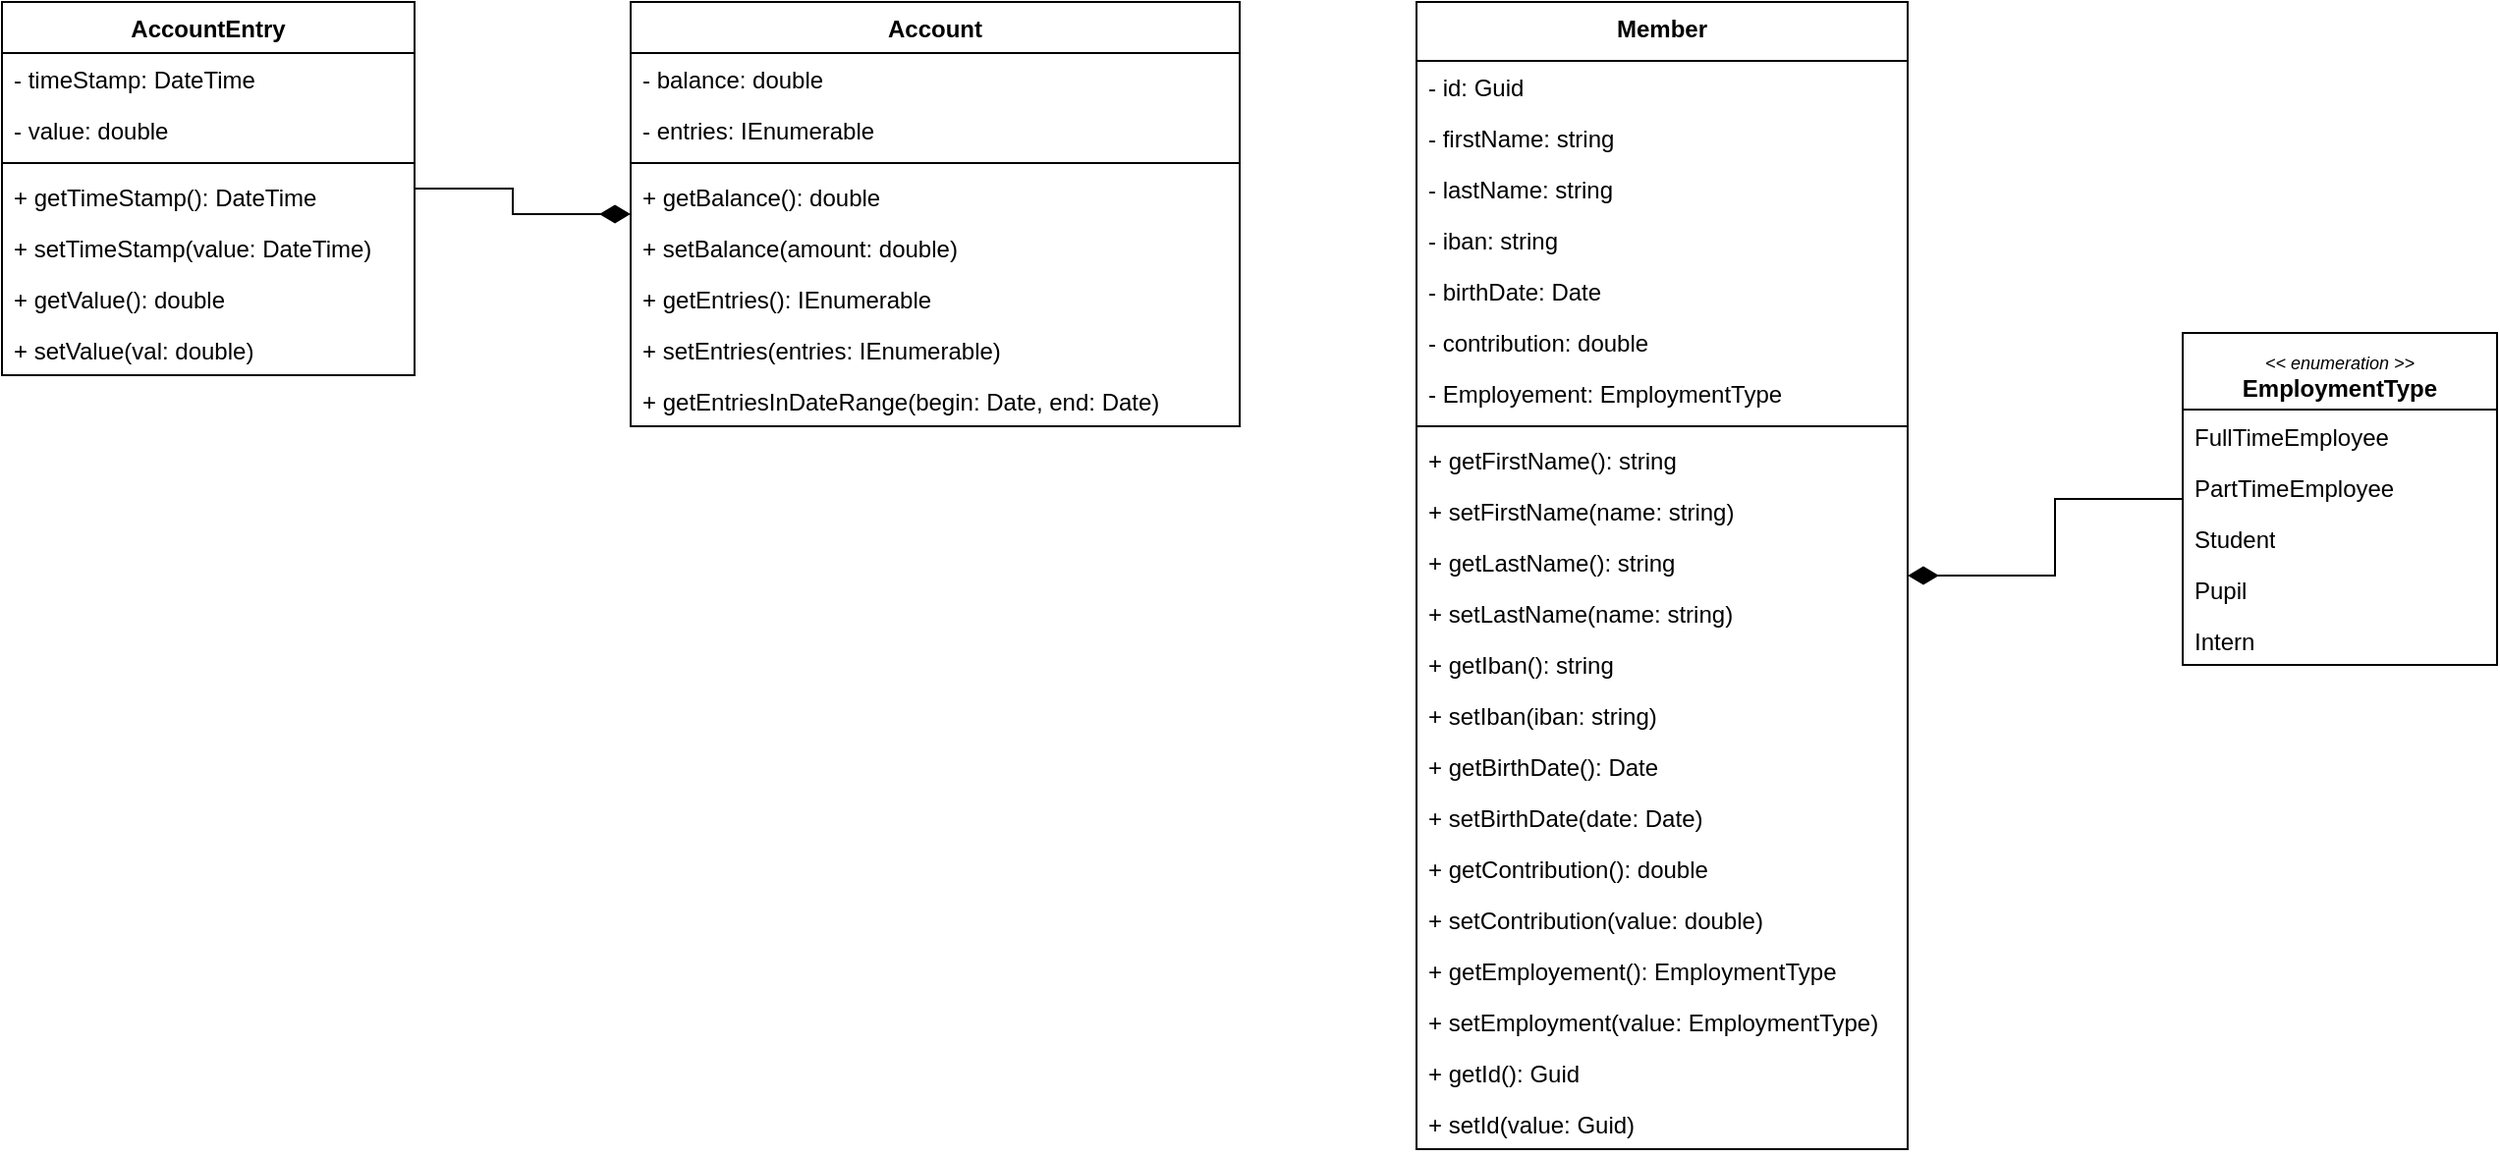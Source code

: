 <mxfile version="22.1.16" type="device">
  <diagram name="Page-1" id="3UGfqpSkEmoeIo3SocfT">
    <mxGraphModel dx="2261" dy="746" grid="1" gridSize="10" guides="1" tooltips="1" connect="1" arrows="1" fold="1" page="1" pageScale="1" pageWidth="827" pageHeight="1169" math="0" shadow="0">
      <root>
        <mxCell id="0" />
        <mxCell id="1" parent="0" />
        <mxCell id="c9hrzuOqn92rKUBjG_E1-17" value="Member" style="swimlane;fontStyle=1;align=center;verticalAlign=top;childLayout=stackLayout;horizontal=1;startSize=30;horizontalStack=0;resizeParent=1;resizeParentMax=0;resizeLast=0;collapsible=1;marginBottom=0;whiteSpace=wrap;html=1;" parent="1" vertex="1">
          <mxGeometry x="190" y="140" width="250" height="584" as="geometry">
            <mxRectangle x="334" y="240" width="70" height="30" as="alternateBounds" />
          </mxGeometry>
        </mxCell>
        <mxCell id="THmzbvR01mty7QHqaG7T-1" value="- id: Guid" style="text;strokeColor=none;fillColor=none;align=left;verticalAlign=top;spacingLeft=4;spacingRight=4;overflow=hidden;rotatable=0;points=[[0,0.5],[1,0.5]];portConstraint=eastwest;whiteSpace=wrap;html=1;" vertex="1" parent="c9hrzuOqn92rKUBjG_E1-17">
          <mxGeometry y="30" width="250" height="26" as="geometry" />
        </mxCell>
        <mxCell id="c9hrzuOqn92rKUBjG_E1-18" value="- firstName: string" style="text;strokeColor=none;fillColor=none;align=left;verticalAlign=top;spacingLeft=4;spacingRight=4;overflow=hidden;rotatable=0;points=[[0,0.5],[1,0.5]];portConstraint=eastwest;whiteSpace=wrap;html=1;" parent="c9hrzuOqn92rKUBjG_E1-17" vertex="1">
          <mxGeometry y="56" width="250" height="26" as="geometry" />
        </mxCell>
        <mxCell id="c9hrzuOqn92rKUBjG_E1-25" value="- lastName: string" style="text;strokeColor=none;fillColor=none;align=left;verticalAlign=top;spacingLeft=4;spacingRight=4;overflow=hidden;rotatable=0;points=[[0,0.5],[1,0.5]];portConstraint=eastwest;whiteSpace=wrap;html=1;" parent="c9hrzuOqn92rKUBjG_E1-17" vertex="1">
          <mxGeometry y="82" width="250" height="26" as="geometry" />
        </mxCell>
        <mxCell id="c9hrzuOqn92rKUBjG_E1-26" value="- iban: string" style="text;strokeColor=none;fillColor=none;align=left;verticalAlign=top;spacingLeft=4;spacingRight=4;overflow=hidden;rotatable=0;points=[[0,0.5],[1,0.5]];portConstraint=eastwest;whiteSpace=wrap;html=1;" parent="c9hrzuOqn92rKUBjG_E1-17" vertex="1">
          <mxGeometry y="108" width="250" height="26" as="geometry" />
        </mxCell>
        <mxCell id="c9hrzuOqn92rKUBjG_E1-29" value="- birthDate: Date" style="text;strokeColor=none;fillColor=none;align=left;verticalAlign=top;spacingLeft=4;spacingRight=4;overflow=hidden;rotatable=0;points=[[0,0.5],[1,0.5]];portConstraint=eastwest;whiteSpace=wrap;html=1;" parent="c9hrzuOqn92rKUBjG_E1-17" vertex="1">
          <mxGeometry y="134" width="250" height="26" as="geometry" />
        </mxCell>
        <mxCell id="VNLOEZIUipvBL4JHx6kv-1" value="- contribution: double" style="text;strokeColor=none;fillColor=none;align=left;verticalAlign=top;spacingLeft=4;spacingRight=4;overflow=hidden;rotatable=0;points=[[0,0.5],[1,0.5]];portConstraint=eastwest;whiteSpace=wrap;html=1;" parent="c9hrzuOqn92rKUBjG_E1-17" vertex="1">
          <mxGeometry y="160" width="250" height="26" as="geometry" />
        </mxCell>
        <mxCell id="JQuOyQ6E8V43TqgNk2PF-10" value="- Employement: EmploymentType" style="text;strokeColor=none;fillColor=none;align=left;verticalAlign=top;spacingLeft=4;spacingRight=4;overflow=hidden;rotatable=0;points=[[0,0.5],[1,0.5]];portConstraint=eastwest;whiteSpace=wrap;html=1;" parent="c9hrzuOqn92rKUBjG_E1-17" vertex="1">
          <mxGeometry y="186" width="250" height="26" as="geometry" />
        </mxCell>
        <mxCell id="c9hrzuOqn92rKUBjG_E1-19" value="" style="line;strokeWidth=1;fillColor=none;align=left;verticalAlign=middle;spacingTop=-1;spacingLeft=3;spacingRight=3;rotatable=0;labelPosition=right;points=[];portConstraint=eastwest;strokeColor=inherit;" parent="c9hrzuOqn92rKUBjG_E1-17" vertex="1">
          <mxGeometry y="212" width="250" height="8" as="geometry" />
        </mxCell>
        <mxCell id="c9hrzuOqn92rKUBjG_E1-20" value="+ getFirstName(): string" style="text;strokeColor=none;fillColor=none;align=left;verticalAlign=top;spacingLeft=4;spacingRight=4;overflow=hidden;rotatable=0;points=[[0,0.5],[1,0.5]];portConstraint=eastwest;whiteSpace=wrap;html=1;" parent="c9hrzuOqn92rKUBjG_E1-17" vertex="1">
          <mxGeometry y="220" width="250" height="26" as="geometry" />
        </mxCell>
        <mxCell id="c9hrzuOqn92rKUBjG_E1-66" value="+ setFirstName(name: string)" style="text;strokeColor=none;fillColor=none;align=left;verticalAlign=top;spacingLeft=4;spacingRight=4;overflow=hidden;rotatable=0;points=[[0,0.5],[1,0.5]];portConstraint=eastwest;whiteSpace=wrap;html=1;" parent="c9hrzuOqn92rKUBjG_E1-17" vertex="1">
          <mxGeometry y="246" width="250" height="26" as="geometry" />
        </mxCell>
        <mxCell id="c9hrzuOqn92rKUBjG_E1-67" value="+ getLastName(): string" style="text;strokeColor=none;fillColor=none;align=left;verticalAlign=top;spacingLeft=4;spacingRight=4;overflow=hidden;rotatable=0;points=[[0,0.5],[1,0.5]];portConstraint=eastwest;whiteSpace=wrap;html=1;" parent="c9hrzuOqn92rKUBjG_E1-17" vertex="1">
          <mxGeometry y="272" width="250" height="26" as="geometry" />
        </mxCell>
        <mxCell id="c9hrzuOqn92rKUBjG_E1-68" value="+ setLastName(name: string)" style="text;strokeColor=none;fillColor=none;align=left;verticalAlign=top;spacingLeft=4;spacingRight=4;overflow=hidden;rotatable=0;points=[[0,0.5],[1,0.5]];portConstraint=eastwest;whiteSpace=wrap;html=1;" parent="c9hrzuOqn92rKUBjG_E1-17" vertex="1">
          <mxGeometry y="298" width="250" height="26" as="geometry" />
        </mxCell>
        <mxCell id="c9hrzuOqn92rKUBjG_E1-69" value="+ getIban(): string" style="text;strokeColor=none;fillColor=none;align=left;verticalAlign=top;spacingLeft=4;spacingRight=4;overflow=hidden;rotatable=0;points=[[0,0.5],[1,0.5]];portConstraint=eastwest;whiteSpace=wrap;html=1;" parent="c9hrzuOqn92rKUBjG_E1-17" vertex="1">
          <mxGeometry y="324" width="250" height="26" as="geometry" />
        </mxCell>
        <mxCell id="c9hrzuOqn92rKUBjG_E1-70" value="+ setIban(iban: string)" style="text;strokeColor=none;fillColor=none;align=left;verticalAlign=top;spacingLeft=4;spacingRight=4;overflow=hidden;rotatable=0;points=[[0,0.5],[1,0.5]];portConstraint=eastwest;whiteSpace=wrap;html=1;" parent="c9hrzuOqn92rKUBjG_E1-17" vertex="1">
          <mxGeometry y="350" width="250" height="26" as="geometry" />
        </mxCell>
        <mxCell id="c9hrzuOqn92rKUBjG_E1-71" value="+ getBirthDate(): Date" style="text;strokeColor=none;fillColor=none;align=left;verticalAlign=top;spacingLeft=4;spacingRight=4;overflow=hidden;rotatable=0;points=[[0,0.5],[1,0.5]];portConstraint=eastwest;whiteSpace=wrap;html=1;" parent="c9hrzuOqn92rKUBjG_E1-17" vertex="1">
          <mxGeometry y="376" width="250" height="26" as="geometry" />
        </mxCell>
        <mxCell id="c9hrzuOqn92rKUBjG_E1-72" value="+ setBirthDate(date: Date)" style="text;strokeColor=none;fillColor=none;align=left;verticalAlign=top;spacingLeft=4;spacingRight=4;overflow=hidden;rotatable=0;points=[[0,0.5],[1,0.5]];portConstraint=eastwest;whiteSpace=wrap;html=1;" parent="c9hrzuOqn92rKUBjG_E1-17" vertex="1">
          <mxGeometry y="402" width="250" height="26" as="geometry" />
        </mxCell>
        <mxCell id="c9hrzuOqn92rKUBjG_E1-73" value="+ getContribution(): double" style="text;strokeColor=none;fillColor=none;align=left;verticalAlign=top;spacingLeft=4;spacingRight=4;overflow=hidden;rotatable=0;points=[[0,0.5],[1,0.5]];portConstraint=eastwest;whiteSpace=wrap;html=1;" parent="c9hrzuOqn92rKUBjG_E1-17" vertex="1">
          <mxGeometry y="428" width="250" height="26" as="geometry" />
        </mxCell>
        <mxCell id="JQuOyQ6E8V43TqgNk2PF-1" value="+ setContribution(value: double)" style="text;strokeColor=none;fillColor=none;align=left;verticalAlign=top;spacingLeft=4;spacingRight=4;overflow=hidden;rotatable=0;points=[[0,0.5],[1,0.5]];portConstraint=eastwest;whiteSpace=wrap;html=1;" parent="c9hrzuOqn92rKUBjG_E1-17" vertex="1">
          <mxGeometry y="454" width="250" height="26" as="geometry" />
        </mxCell>
        <mxCell id="JQuOyQ6E8V43TqgNk2PF-13" value="+ getEmployement(): EmploymentType" style="text;strokeColor=none;fillColor=none;align=left;verticalAlign=top;spacingLeft=4;spacingRight=4;overflow=hidden;rotatable=0;points=[[0,0.5],[1,0.5]];portConstraint=eastwest;whiteSpace=wrap;html=1;" parent="c9hrzuOqn92rKUBjG_E1-17" vertex="1">
          <mxGeometry y="480" width="250" height="26" as="geometry" />
        </mxCell>
        <mxCell id="JQuOyQ6E8V43TqgNk2PF-14" value="+ setEmployment(value: EmploymentType)" style="text;strokeColor=none;fillColor=none;align=left;verticalAlign=top;spacingLeft=4;spacingRight=4;overflow=hidden;rotatable=0;points=[[0,0.5],[1,0.5]];portConstraint=eastwest;whiteSpace=wrap;html=1;" parent="c9hrzuOqn92rKUBjG_E1-17" vertex="1">
          <mxGeometry y="506" width="250" height="26" as="geometry" />
        </mxCell>
        <mxCell id="THmzbvR01mty7QHqaG7T-3" value="+ getId(): Guid" style="text;strokeColor=none;fillColor=none;align=left;verticalAlign=top;spacingLeft=4;spacingRight=4;overflow=hidden;rotatable=0;points=[[0,0.5],[1,0.5]];portConstraint=eastwest;whiteSpace=wrap;html=1;" vertex="1" parent="c9hrzuOqn92rKUBjG_E1-17">
          <mxGeometry y="532" width="250" height="26" as="geometry" />
        </mxCell>
        <mxCell id="THmzbvR01mty7QHqaG7T-2" value="+ setId(value: Guid)" style="text;strokeColor=none;fillColor=none;align=left;verticalAlign=top;spacingLeft=4;spacingRight=4;overflow=hidden;rotatable=0;points=[[0,0.5],[1,0.5]];portConstraint=eastwest;whiteSpace=wrap;html=1;" vertex="1" parent="c9hrzuOqn92rKUBjG_E1-17">
          <mxGeometry y="558" width="250" height="26" as="geometry" />
        </mxCell>
        <mxCell id="c9hrzuOqn92rKUBjG_E1-79" value="Account" style="swimlane;fontStyle=1;align=center;verticalAlign=top;childLayout=stackLayout;horizontal=1;startSize=26;horizontalStack=0;resizeParent=1;resizeParentMax=0;resizeLast=0;collapsible=1;marginBottom=0;whiteSpace=wrap;html=1;" parent="1" vertex="1">
          <mxGeometry x="-210" y="140" width="310" height="216" as="geometry">
            <mxRectangle x="334" y="240" width="70" height="30" as="alternateBounds" />
          </mxGeometry>
        </mxCell>
        <mxCell id="c9hrzuOqn92rKUBjG_E1-80" value="- balance: double" style="text;strokeColor=none;fillColor=none;align=left;verticalAlign=top;spacingLeft=4;spacingRight=4;overflow=hidden;rotatable=0;points=[[0,0.5],[1,0.5]];portConstraint=eastwest;whiteSpace=wrap;html=1;" parent="c9hrzuOqn92rKUBjG_E1-79" vertex="1">
          <mxGeometry y="26" width="310" height="26" as="geometry" />
        </mxCell>
        <mxCell id="JQuOyQ6E8V43TqgNk2PF-25" value="- entries: IEnumerable" style="text;strokeColor=none;fillColor=none;align=left;verticalAlign=top;spacingLeft=4;spacingRight=4;overflow=hidden;rotatable=0;points=[[0,0.5],[1,0.5]];portConstraint=eastwest;whiteSpace=wrap;html=1;" parent="c9hrzuOqn92rKUBjG_E1-79" vertex="1">
          <mxGeometry y="52" width="310" height="26" as="geometry" />
        </mxCell>
        <mxCell id="c9hrzuOqn92rKUBjG_E1-81" value="" style="line;strokeWidth=1;fillColor=none;align=left;verticalAlign=middle;spacingTop=-1;spacingLeft=3;spacingRight=3;rotatable=0;labelPosition=right;points=[];portConstraint=eastwest;strokeColor=inherit;" parent="c9hrzuOqn92rKUBjG_E1-79" vertex="1">
          <mxGeometry y="78" width="310" height="8" as="geometry" />
        </mxCell>
        <mxCell id="c9hrzuOqn92rKUBjG_E1-82" value="+ getBalance(): double" style="text;strokeColor=none;fillColor=none;align=left;verticalAlign=top;spacingLeft=4;spacingRight=4;overflow=hidden;rotatable=0;points=[[0,0.5],[1,0.5]];portConstraint=eastwest;whiteSpace=wrap;html=1;" parent="c9hrzuOqn92rKUBjG_E1-79" vertex="1">
          <mxGeometry y="86" width="310" height="26" as="geometry" />
        </mxCell>
        <mxCell id="c9hrzuOqn92rKUBjG_E1-83" value="+ setBalance(amount: double)" style="text;strokeColor=none;fillColor=none;align=left;verticalAlign=top;spacingLeft=4;spacingRight=4;overflow=hidden;rotatable=0;points=[[0,0.5],[1,0.5]];portConstraint=eastwest;whiteSpace=wrap;html=1;" parent="c9hrzuOqn92rKUBjG_E1-79" vertex="1">
          <mxGeometry y="112" width="310" height="26" as="geometry" />
        </mxCell>
        <mxCell id="JQuOyQ6E8V43TqgNk2PF-26" value="+ getEntries(): IEnumerable" style="text;strokeColor=none;fillColor=none;align=left;verticalAlign=top;spacingLeft=4;spacingRight=4;overflow=hidden;rotatable=0;points=[[0,0.5],[1,0.5]];portConstraint=eastwest;whiteSpace=wrap;html=1;" parent="c9hrzuOqn92rKUBjG_E1-79" vertex="1">
          <mxGeometry y="138" width="310" height="26" as="geometry" />
        </mxCell>
        <mxCell id="JQuOyQ6E8V43TqgNk2PF-27" value="+ setEntries(entries: IEnumerable)" style="text;strokeColor=none;fillColor=none;align=left;verticalAlign=top;spacingLeft=4;spacingRight=4;overflow=hidden;rotatable=0;points=[[0,0.5],[1,0.5]];portConstraint=eastwest;whiteSpace=wrap;html=1;" parent="c9hrzuOqn92rKUBjG_E1-79" vertex="1">
          <mxGeometry y="164" width="310" height="26" as="geometry" />
        </mxCell>
        <mxCell id="c9hrzuOqn92rKUBjG_E1-84" value="+ getEntriesInDateRange(begin: Date, end: Date)" style="text;strokeColor=none;fillColor=none;align=left;verticalAlign=top;spacingLeft=4;spacingRight=4;overflow=hidden;rotatable=0;points=[[0,0.5],[1,0.5]];portConstraint=eastwest;whiteSpace=wrap;html=1;" parent="c9hrzuOqn92rKUBjG_E1-79" vertex="1">
          <mxGeometry y="190" width="310" height="26" as="geometry" />
        </mxCell>
        <mxCell id="JQuOyQ6E8V43TqgNk2PF-2" value="&lt;i style=&quot;border-color: var(--border-color); font-size: 9px; font-weight: 400;&quot;&gt;&amp;lt;&amp;lt; enumeration &amp;gt;&amp;gt;&lt;/i&gt;&lt;br&gt;EmploymentType" style="swimlane;fontStyle=1;align=center;verticalAlign=top;childLayout=stackLayout;horizontal=1;startSize=39;horizontalStack=0;resizeParent=1;resizeParentMax=0;resizeLast=0;collapsible=1;marginBottom=0;whiteSpace=wrap;html=1;" parent="1" vertex="1">
          <mxGeometry x="580" y="308.5" width="160" height="169" as="geometry">
            <mxRectangle x="334" y="240" width="70" height="30" as="alternateBounds" />
          </mxGeometry>
        </mxCell>
        <mxCell id="JQuOyQ6E8V43TqgNk2PF-6" value="FullTimeEmployee" style="text;strokeColor=none;fillColor=none;align=left;verticalAlign=top;spacingLeft=4;spacingRight=4;overflow=hidden;rotatable=0;points=[[0,0.5],[1,0.5]];portConstraint=eastwest;whiteSpace=wrap;html=1;" parent="JQuOyQ6E8V43TqgNk2PF-2" vertex="1">
          <mxGeometry y="39" width="160" height="26" as="geometry" />
        </mxCell>
        <mxCell id="JQuOyQ6E8V43TqgNk2PF-7" value="PartTimeEmployee" style="text;strokeColor=none;fillColor=none;align=left;verticalAlign=top;spacingLeft=4;spacingRight=4;overflow=hidden;rotatable=0;points=[[0,0.5],[1,0.5]];portConstraint=eastwest;whiteSpace=wrap;html=1;" parent="JQuOyQ6E8V43TqgNk2PF-2" vertex="1">
          <mxGeometry y="65" width="160" height="26" as="geometry" />
        </mxCell>
        <mxCell id="JQuOyQ6E8V43TqgNk2PF-3" value="Student" style="text;strokeColor=none;fillColor=none;align=left;verticalAlign=top;spacingLeft=4;spacingRight=4;overflow=hidden;rotatable=0;points=[[0,0.5],[1,0.5]];portConstraint=eastwest;whiteSpace=wrap;html=1;" parent="JQuOyQ6E8V43TqgNk2PF-2" vertex="1">
          <mxGeometry y="91" width="160" height="26" as="geometry" />
        </mxCell>
        <mxCell id="JQuOyQ6E8V43TqgNk2PF-8" value="Pupil" style="text;strokeColor=none;fillColor=none;align=left;verticalAlign=top;spacingLeft=4;spacingRight=4;overflow=hidden;rotatable=0;points=[[0,0.5],[1,0.5]];portConstraint=eastwest;whiteSpace=wrap;html=1;" parent="JQuOyQ6E8V43TqgNk2PF-2" vertex="1">
          <mxGeometry y="117" width="160" height="26" as="geometry" />
        </mxCell>
        <mxCell id="JQuOyQ6E8V43TqgNk2PF-9" value="Intern" style="text;strokeColor=none;fillColor=none;align=left;verticalAlign=top;spacingLeft=4;spacingRight=4;overflow=hidden;rotatable=0;points=[[0,0.5],[1,0.5]];portConstraint=eastwest;whiteSpace=wrap;html=1;" parent="JQuOyQ6E8V43TqgNk2PF-2" vertex="1">
          <mxGeometry y="143" width="160" height="26" as="geometry" />
        </mxCell>
        <mxCell id="JQuOyQ6E8V43TqgNk2PF-12" value="" style="edgeStyle=orthogonalEdgeStyle;rounded=0;orthogonalLoop=1;jettySize=auto;html=1;startArrow=diamondThin;startFill=1;endArrow=none;endFill=0;strokeWidth=1;startSize=13;sourcePerimeterSpacing=0;" parent="1" source="c9hrzuOqn92rKUBjG_E1-17" target="JQuOyQ6E8V43TqgNk2PF-2" edge="1">
          <mxGeometry relative="1" as="geometry">
            <mxPoint x="530" y="350" as="sourcePoint" />
            <mxPoint x="646" y="171" as="targetPoint" />
          </mxGeometry>
        </mxCell>
        <mxCell id="JQuOyQ6E8V43TqgNk2PF-28" style="rounded=0;orthogonalLoop=1;jettySize=auto;html=1;endArrow=diamondThin;endFill=1;startSize=6;endSize=13;edgeStyle=orthogonalEdgeStyle;" parent="1" source="JQuOyQ6E8V43TqgNk2PF-16" target="c9hrzuOqn92rKUBjG_E1-79" edge="1">
          <mxGeometry relative="1" as="geometry">
            <mxPoint x="-230" y="130" as="targetPoint" />
          </mxGeometry>
        </mxCell>
        <mxCell id="JQuOyQ6E8V43TqgNk2PF-16" value="AccountEntry" style="swimlane;fontStyle=1;align=center;verticalAlign=top;childLayout=stackLayout;horizontal=1;startSize=26;horizontalStack=0;resizeParent=1;resizeParentMax=0;resizeLast=0;collapsible=1;marginBottom=0;whiteSpace=wrap;html=1;" parent="1" vertex="1">
          <mxGeometry x="-530" y="140" width="210" height="190" as="geometry">
            <mxRectangle x="334" y="240" width="70" height="30" as="alternateBounds" />
          </mxGeometry>
        </mxCell>
        <mxCell id="JQuOyQ6E8V43TqgNk2PF-17" value="- timeStamp: DateTime" style="text;strokeColor=none;fillColor=none;align=left;verticalAlign=top;spacingLeft=4;spacingRight=4;overflow=hidden;rotatable=0;points=[[0,0.5],[1,0.5]];portConstraint=eastwest;whiteSpace=wrap;html=1;" parent="JQuOyQ6E8V43TqgNk2PF-16" vertex="1">
          <mxGeometry y="26" width="210" height="26" as="geometry" />
        </mxCell>
        <mxCell id="JQuOyQ6E8V43TqgNk2PF-22" value="- value: double" style="text;strokeColor=none;fillColor=none;align=left;verticalAlign=top;spacingLeft=4;spacingRight=4;overflow=hidden;rotatable=0;points=[[0,0.5],[1,0.5]];portConstraint=eastwest;whiteSpace=wrap;html=1;" parent="JQuOyQ6E8V43TqgNk2PF-16" vertex="1">
          <mxGeometry y="52" width="210" height="26" as="geometry" />
        </mxCell>
        <mxCell id="JQuOyQ6E8V43TqgNk2PF-18" value="" style="line;strokeWidth=1;fillColor=none;align=left;verticalAlign=middle;spacingTop=-1;spacingLeft=3;spacingRight=3;rotatable=0;labelPosition=right;points=[];portConstraint=eastwest;strokeColor=inherit;" parent="JQuOyQ6E8V43TqgNk2PF-16" vertex="1">
          <mxGeometry y="78" width="210" height="8" as="geometry" />
        </mxCell>
        <mxCell id="JQuOyQ6E8V43TqgNk2PF-19" value="+ getTimeStamp(): DateTime" style="text;strokeColor=none;fillColor=none;align=left;verticalAlign=top;spacingLeft=4;spacingRight=4;overflow=hidden;rotatable=0;points=[[0,0.5],[1,0.5]];portConstraint=eastwest;whiteSpace=wrap;html=1;" parent="JQuOyQ6E8V43TqgNk2PF-16" vertex="1">
          <mxGeometry y="86" width="210" height="26" as="geometry" />
        </mxCell>
        <mxCell id="JQuOyQ6E8V43TqgNk2PF-20" value="+ setTimeStamp(value: DateTime)" style="text;strokeColor=none;fillColor=none;align=left;verticalAlign=top;spacingLeft=4;spacingRight=4;overflow=hidden;rotatable=0;points=[[0,0.5],[1,0.5]];portConstraint=eastwest;whiteSpace=wrap;html=1;" parent="JQuOyQ6E8V43TqgNk2PF-16" vertex="1">
          <mxGeometry y="112" width="210" height="26" as="geometry" />
        </mxCell>
        <mxCell id="JQuOyQ6E8V43TqgNk2PF-23" value="+ getValue(): double" style="text;strokeColor=none;fillColor=none;align=left;verticalAlign=top;spacingLeft=4;spacingRight=4;overflow=hidden;rotatable=0;points=[[0,0.5],[1,0.5]];portConstraint=eastwest;whiteSpace=wrap;html=1;" parent="JQuOyQ6E8V43TqgNk2PF-16" vertex="1">
          <mxGeometry y="138" width="210" height="26" as="geometry" />
        </mxCell>
        <mxCell id="JQuOyQ6E8V43TqgNk2PF-24" value="+ setValue(val: double)" style="text;strokeColor=none;fillColor=none;align=left;verticalAlign=top;spacingLeft=4;spacingRight=4;overflow=hidden;rotatable=0;points=[[0,0.5],[1,0.5]];portConstraint=eastwest;whiteSpace=wrap;html=1;" parent="JQuOyQ6E8V43TqgNk2PF-16" vertex="1">
          <mxGeometry y="164" width="210" height="26" as="geometry" />
        </mxCell>
      </root>
    </mxGraphModel>
  </diagram>
</mxfile>
